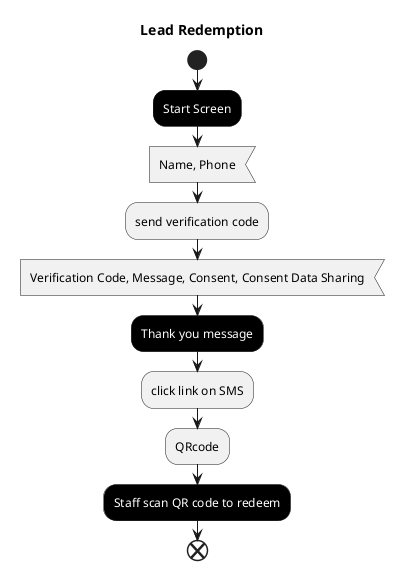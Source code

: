 @startuml
skinparam Shadowing false

title Lead Redemption
start
#000:<color:#FFF>Start Screen</color>;
:Name, Phone<
:send verification code;
:Verification Code, Message, Consent, Consent Data Sharing<
#000:<color:#FFF>Thank you message</color>;
:click link on SMS;
:QRcode;
#000:<color:#FFF>Staff scan QR code to redeem</color>;
end

@enduml
